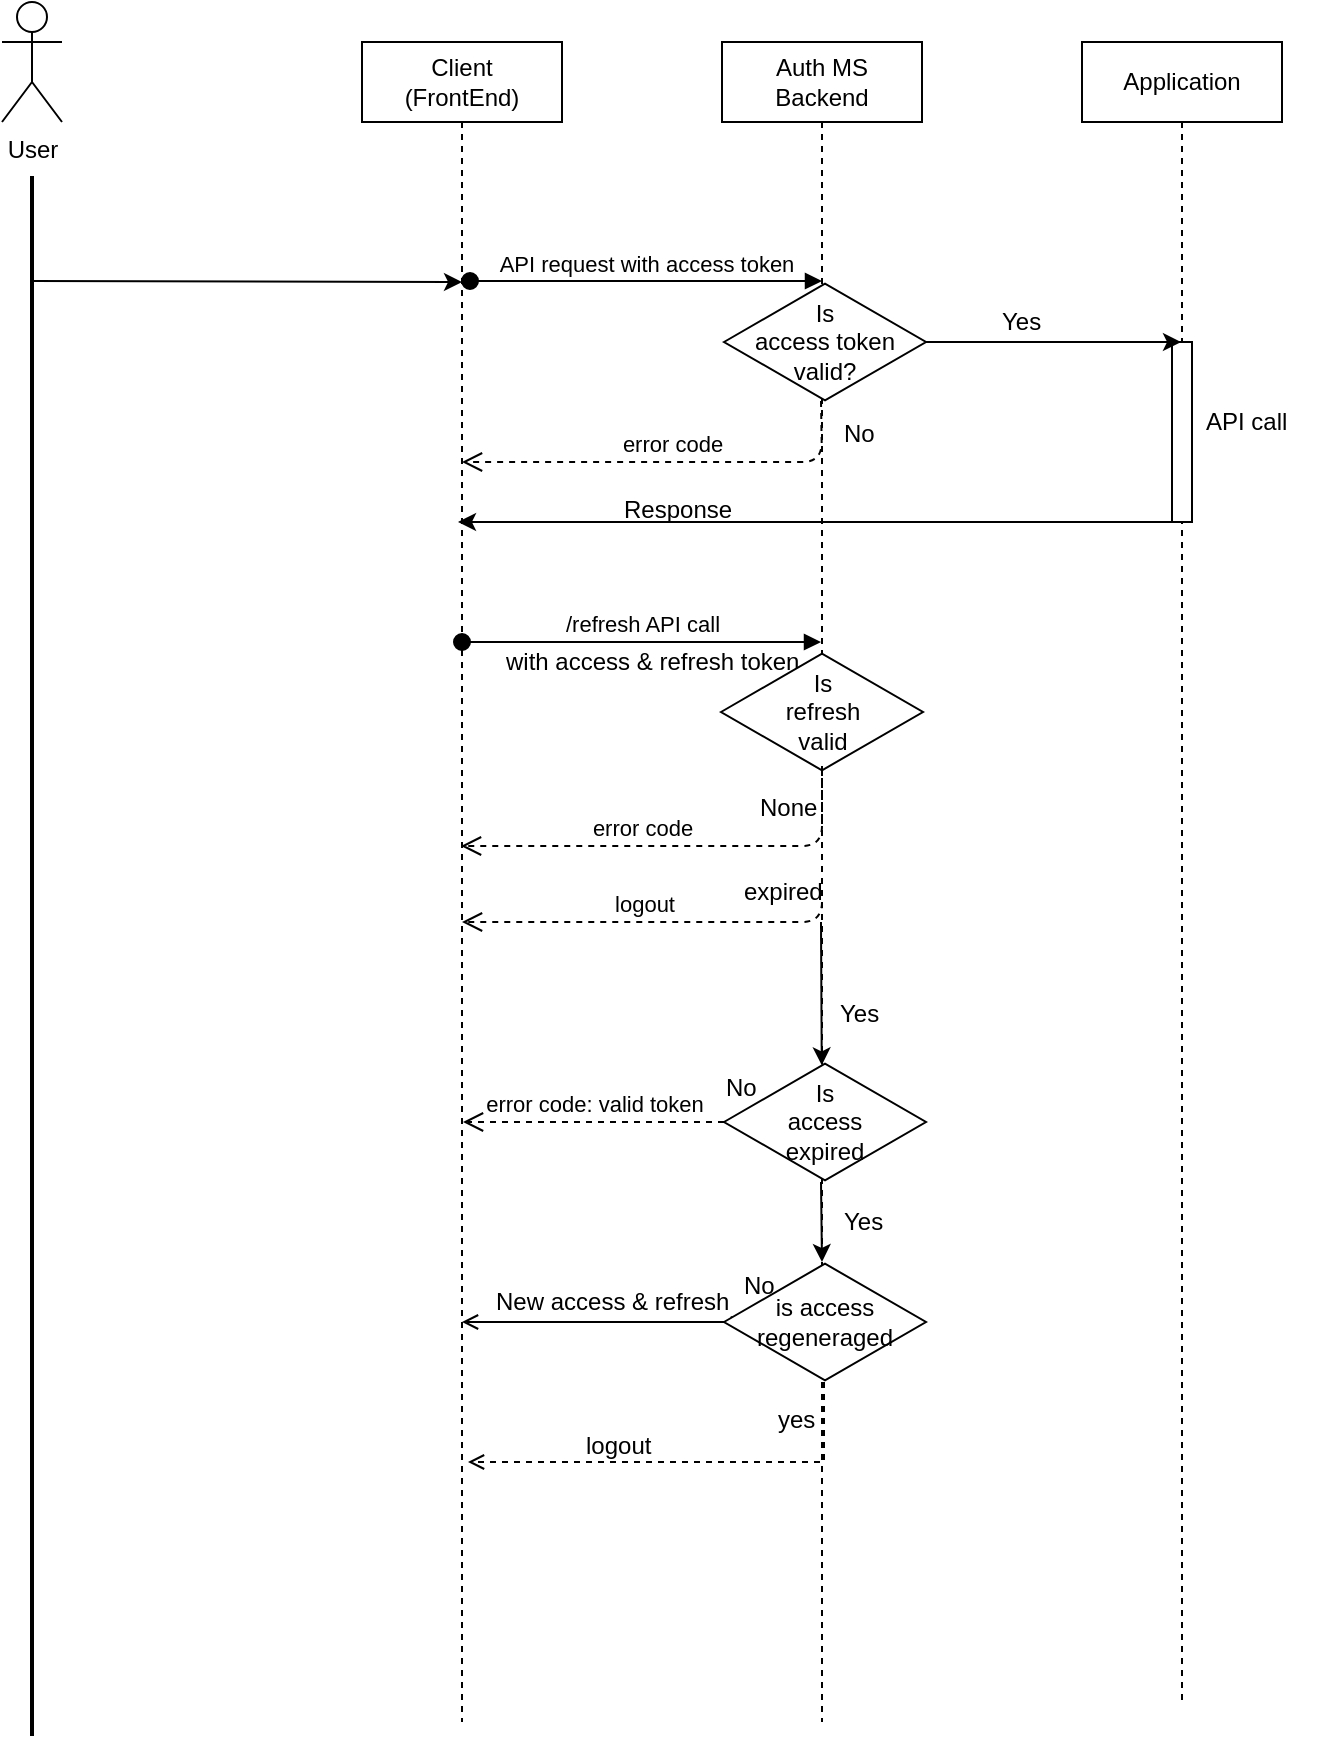 <mxfile version="12.2.4" pages="1"><diagram id="qINjbCNMGZibQMOeqBc0" name="Page-1"><mxGraphModel dx="604" dy="572" grid="1" gridSize="10" guides="1" tooltips="1" connect="1" arrows="1" fold="1" page="1" pageScale="1" pageWidth="850" pageHeight="1100" math="0" shadow="0"><root><mxCell id="0"/><mxCell id="1" parent="0"/><mxCell id="11" value="User&lt;br&gt;" style="shape=umlActor;verticalLabelPosition=bottom;labelBackgroundColor=#ffffff;verticalAlign=top;html=1;" parent="1" vertex="1"><mxGeometry x="20" y="20" width="30" height="60" as="geometry"/></mxCell><mxCell id="30" value="Client&lt;br&gt;(FrontEnd)" style="shape=umlLifeline;perimeter=lifelinePerimeter;whiteSpace=wrap;html=1;container=1;collapsible=0;recursiveResize=0;outlineConnect=0;" parent="1" vertex="1"><mxGeometry x="200" y="40" width="100" height="840" as="geometry"/></mxCell><mxCell id="55" value="/refresh API call" style="html=1;verticalAlign=bottom;startArrow=oval;startFill=1;endArrow=block;startSize=8;" parent="30" target="31" edge="1"><mxGeometry width="60" relative="1" as="geometry"><mxPoint x="50" y="300" as="sourcePoint"/><mxPoint x="110" y="300" as="targetPoint"/></mxGeometry></mxCell><mxCell id="31" value="Auth MS&lt;br&gt;Backend" style="shape=umlLifeline;perimeter=lifelinePerimeter;whiteSpace=wrap;html=1;container=1;collapsible=0;recursiveResize=0;outlineConnect=0;" parent="1" vertex="1"><mxGeometry x="380" y="40" width="100" height="840" as="geometry"/></mxCell><mxCell id="71" value="" style="endArrow=classic;html=1;entryX=0.484;entryY=0.028;entryDx=0;entryDy=0;entryPerimeter=0;" parent="31" target="66" edge="1"><mxGeometry width="50" height="50" relative="1" as="geometry"><mxPoint x="49.5" y="440" as="sourcePoint"/><mxPoint x="49.5" y="490" as="targetPoint"/></mxGeometry></mxCell><mxCell id="33" value="Application" style="shape=umlLifeline;perimeter=lifelinePerimeter;whiteSpace=wrap;html=1;container=1;collapsible=0;recursiveResize=0;outlineConnect=0;" parent="1" vertex="1"><mxGeometry x="560" y="40" width="100" height="830" as="geometry"/></mxCell><mxCell id="49" value="" style="html=1;points=[];perimeter=orthogonalPerimeter;" parent="33" vertex="1"><mxGeometry x="45" y="150" width="10" height="90" as="geometry"/></mxCell><mxCell id="40" value="" style="line;strokeWidth=2;direction=south;html=1;" parent="1" vertex="1"><mxGeometry x="30" y="107" width="10" height="780" as="geometry"/></mxCell><mxCell id="42" value="API request with access token" style="html=1;verticalAlign=bottom;startArrow=oval;endArrow=block;startSize=8;" parent="1" edge="1"><mxGeometry relative="1" as="geometry"><mxPoint x="254" y="159.5" as="sourcePoint"/><mxPoint x="430" y="159.5" as="targetPoint"/></mxGeometry></mxCell><mxCell id="44" value="" style="edgeStyle=orthogonalEdgeStyle;rounded=0;orthogonalLoop=1;jettySize=auto;html=1;" parent="1" source="43" target="33" edge="1"><mxGeometry relative="1" as="geometry"><Array as="points"><mxPoint x="560" y="190"/><mxPoint x="560" y="190"/></Array></mxGeometry></mxCell><mxCell id="43" value="Is&lt;br&gt;access token&lt;br&gt;valid?" style="html=1;whiteSpace=wrap;aspect=fixed;shape=isoRectangle;" parent="1" vertex="1"><mxGeometry x="381" y="160" width="101" height="60" as="geometry"/></mxCell><mxCell id="45" value="Yes" style="text;html=1;resizable=0;points=[];autosize=1;align=left;verticalAlign=top;spacingTop=-4;" parent="1" vertex="1"><mxGeometry x="518" y="170" width="40" height="10" as="geometry"/></mxCell><mxCell id="46" value="API call" style="text;html=1;resizable=0;points=[];autosize=1;align=left;verticalAlign=top;spacingTop=-4;" parent="1" vertex="1"><mxGeometry x="620" y="220" width="60" height="10" as="geometry"/></mxCell><mxCell id="48" value="error code" style="html=1;verticalAlign=bottom;endArrow=open;dashed=1;endSize=8;" parent="1" edge="1"><mxGeometry relative="1" as="geometry"><mxPoint x="429.5" y="219.5" as="sourcePoint"/><mxPoint x="250" y="250" as="targetPoint"/><Array as="points"><mxPoint x="430" y="250"/></Array></mxGeometry></mxCell><mxCell id="50" value="No" style="text;html=1;resizable=0;points=[];autosize=1;align=left;verticalAlign=top;spacingTop=-4;" parent="1" vertex="1"><mxGeometry x="439" y="226" width="30" height="10" as="geometry"/></mxCell><mxCell id="56" value="with access &amp;amp; refresh token" style="text;html=1;resizable=0;points=[];autosize=1;align=left;verticalAlign=top;spacingTop=-4;" parent="1" vertex="1"><mxGeometry x="270" y="340" width="160" height="10" as="geometry"/></mxCell><mxCell id="57" value="Is&lt;br&gt;refresh&lt;br&gt;valid" style="html=1;whiteSpace=wrap;aspect=fixed;shape=isoRectangle;" parent="1" vertex="1"><mxGeometry x="379.5" y="345" width="101" height="60" as="geometry"/></mxCell><mxCell id="59" value="error code" style="html=1;verticalAlign=bottom;endArrow=open;dashed=1;endSize=8;" parent="1" edge="1"><mxGeometry x="0.179" relative="1" as="geometry"><mxPoint x="430" y="402" as="sourcePoint"/><mxPoint x="249.5" y="442" as="targetPoint"/><Array as="points"><mxPoint x="430" y="442"/><mxPoint x="340" y="442"/></Array><mxPoint as="offset"/></mxGeometry></mxCell><mxCell id="60" value="None" style="text;html=1;resizable=0;points=[];autosize=1;align=left;verticalAlign=top;spacingTop=-4;" parent="1" vertex="1"><mxGeometry x="396.5" y="413" width="40" height="10" as="geometry"/></mxCell><mxCell id="61" value="logout" style="html=1;verticalAlign=bottom;endArrow=open;dashed=1;endSize=8;" parent="1" source="31" target="30" edge="1"><mxGeometry x="0.279" relative="1" as="geometry"><mxPoint x="430" y="470" as="sourcePoint"/><mxPoint x="350" y="470" as="targetPoint"/><Array as="points"><mxPoint x="430" y="410"/><mxPoint x="430" y="480"/><mxPoint x="390" y="480"/><mxPoint x="340" y="480"/></Array><mxPoint x="1" as="offset"/></mxGeometry></mxCell><mxCell id="62" value="expired" style="text;html=1;resizable=0;points=[];autosize=1;align=left;verticalAlign=top;spacingTop=-4;" parent="1" vertex="1"><mxGeometry x="388.5" y="455" width="50" height="10" as="geometry"/></mxCell><mxCell id="66" value="Is&lt;br&gt;access&lt;br&gt;expired" style="html=1;whiteSpace=wrap;aspect=fixed;shape=isoRectangle;" parent="1" vertex="1"><mxGeometry x="381" y="550" width="101" height="60" as="geometry"/></mxCell><mxCell id="68" style="edgeStyle=orthogonalEdgeStyle;rounded=0;orthogonalLoop=1;jettySize=auto;html=1;" parent="1" source="49" edge="1"><mxGeometry relative="1" as="geometry"><mxPoint x="248" y="280" as="targetPoint"/><mxPoint x="593" y="280" as="sourcePoint"/><Array as="points"><mxPoint x="520" y="280"/><mxPoint x="520" y="280"/></Array></mxGeometry></mxCell><mxCell id="69" value="Response" style="text;html=1;resizable=0;points=[];autosize=1;align=left;verticalAlign=top;spacingTop=-4;" parent="1" vertex="1"><mxGeometry x="329" y="264" width="70" height="10" as="geometry"/></mxCell><mxCell id="72" value="Yes" style="text;html=1;resizable=0;points=[];autosize=1;align=left;verticalAlign=top;spacingTop=-4;" parent="1" vertex="1"><mxGeometry x="437" y="516" width="40" height="10" as="geometry"/></mxCell><mxCell id="73" value="" style="endArrow=classic;html=1;" parent="1" edge="1"><mxGeometry width="50" height="50" relative="1" as="geometry"><mxPoint x="429.5" y="610" as="sourcePoint"/><mxPoint x="430" y="650" as="targetPoint"/></mxGeometry></mxCell><mxCell id="76" style="edgeStyle=orthogonalEdgeStyle;rounded=0;orthogonalLoop=1;jettySize=auto;html=1;dashed=1;endArrow=open;endFill=0;" parent="1" edge="1"><mxGeometry relative="1" as="geometry"><mxPoint x="253" y="750" as="targetPoint"/><mxPoint x="431" y="710" as="sourcePoint"/><Array as="points"><mxPoint x="431" y="750"/><mxPoint x="253" y="750"/></Array></mxGeometry></mxCell><mxCell id="82" style="edgeStyle=orthogonalEdgeStyle;rounded=0;orthogonalLoop=1;jettySize=auto;html=1;endArrow=open;endFill=0;exitX=0.038;exitY=0.453;exitDx=0;exitDy=0;exitPerimeter=0;" parent="1" source="74" target="30" edge="1"><mxGeometry relative="1" as="geometry"><mxPoint x="255" y="680" as="targetPoint"/><mxPoint x="376" y="680" as="sourcePoint"/><Array as="points"><mxPoint x="385" y="680"/></Array></mxGeometry></mxCell><mxCell id="74" value="is access&lt;br&gt;regeneraged" style="html=1;whiteSpace=wrap;aspect=fixed;shape=isoRectangle;" parent="1" vertex="1"><mxGeometry x="381" y="650" width="101" height="60" as="geometry"/></mxCell><mxCell id="75" value="Yes" style="text;html=1;resizable=0;points=[];autosize=1;align=left;verticalAlign=top;spacingTop=-4;" parent="1" vertex="1"><mxGeometry x="439" y="620" width="40" height="10" as="geometry"/></mxCell><mxCell id="77" value="yes" style="text;html=1;resizable=0;points=[];autosize=1;align=left;verticalAlign=top;spacingTop=-4;" parent="1" vertex="1"><mxGeometry x="406" y="719" width="30" height="10" as="geometry"/></mxCell><mxCell id="79" value="logout" style="text;html=1;resizable=0;points=[];autosize=1;align=left;verticalAlign=top;spacingTop=-4;" parent="1" vertex="1"><mxGeometry x="310" y="732" width="50" height="10" as="geometry"/></mxCell><mxCell id="83" value="New access &amp;amp; refresh" style="text;html=1;resizable=0;points=[];autosize=1;align=left;verticalAlign=top;spacingTop=-4;" parent="1" vertex="1"><mxGeometry x="265" y="660" width="130" height="10" as="geometry"/></mxCell><mxCell id="87" value="No" style="text;html=1;resizable=0;points=[];autosize=1;align=left;verticalAlign=top;spacingTop=-4;" parent="1" vertex="1"><mxGeometry x="388.5" y="652" width="30" height="10" as="geometry"/></mxCell><mxCell id="88" value="error code: valid token" style="html=1;verticalAlign=bottom;endArrow=open;dashed=1;endSize=8;" parent="1" edge="1"><mxGeometry relative="1" as="geometry"><mxPoint x="381" y="580" as="sourcePoint"/><mxPoint x="250.5" y="580" as="targetPoint"/></mxGeometry></mxCell><mxCell id="89" value="No" style="text;html=1;resizable=0;points=[];autosize=1;align=left;verticalAlign=top;spacingTop=-4;" parent="1" vertex="1"><mxGeometry x="379.5" y="552.5" width="30" height="10" as="geometry"/></mxCell><mxCell id="92" value="" style="endArrow=classic;html=1;" parent="1" edge="1"><mxGeometry width="50" height="50" relative="1" as="geometry"><mxPoint x="35" y="159.5" as="sourcePoint"/><mxPoint x="250" y="160" as="targetPoint"/></mxGeometry></mxCell></root></mxGraphModel></diagram></mxfile>